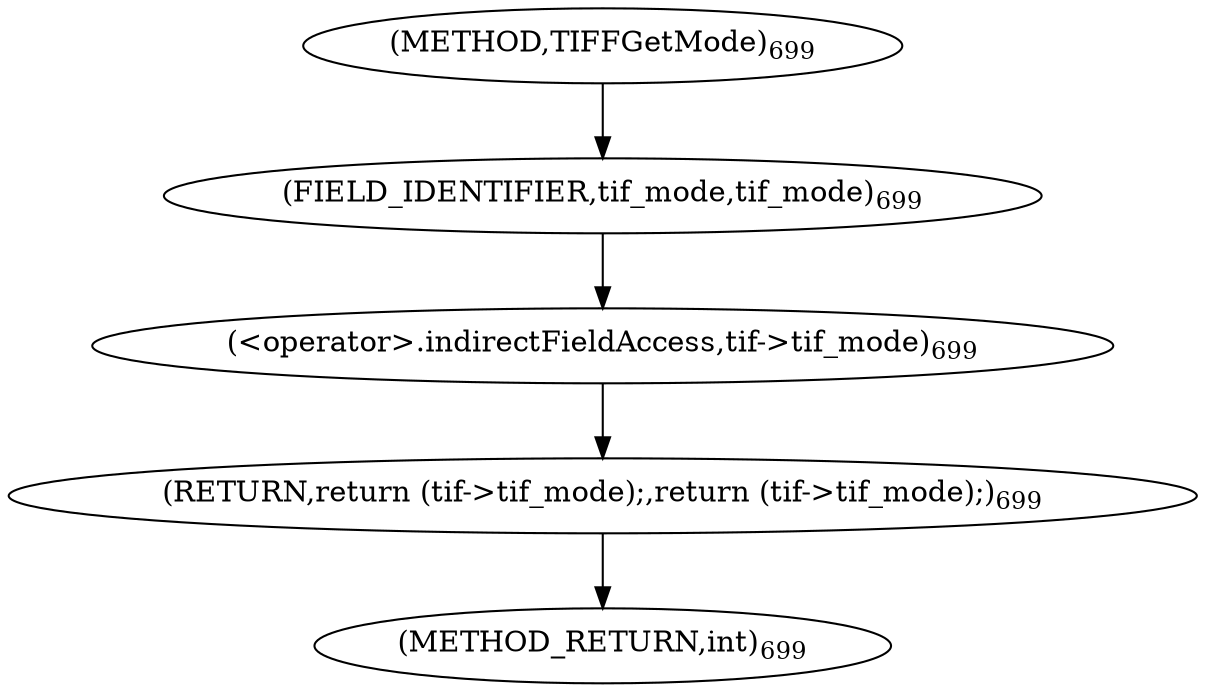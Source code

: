 digraph "TIFFGetMode" {  
"1505" [label = <(RETURN,return (tif-&gt;tif_mode);,return (tif-&gt;tif_mode);)<SUB>699</SUB>> ]
"1506" [label = <(&lt;operator&gt;.indirectFieldAccess,tif-&gt;tif_mode)<SUB>699</SUB>> ]
"1508" [label = <(FIELD_IDENTIFIER,tif_mode,tif_mode)<SUB>699</SUB>> ]
"1502" [label = <(METHOD,TIFFGetMode)<SUB>699</SUB>> ]
"1509" [label = <(METHOD_RETURN,int)<SUB>699</SUB>> ]
  "1505" -> "1509" 
  "1506" -> "1505" 
  "1508" -> "1506" 
  "1502" -> "1508" 
}

